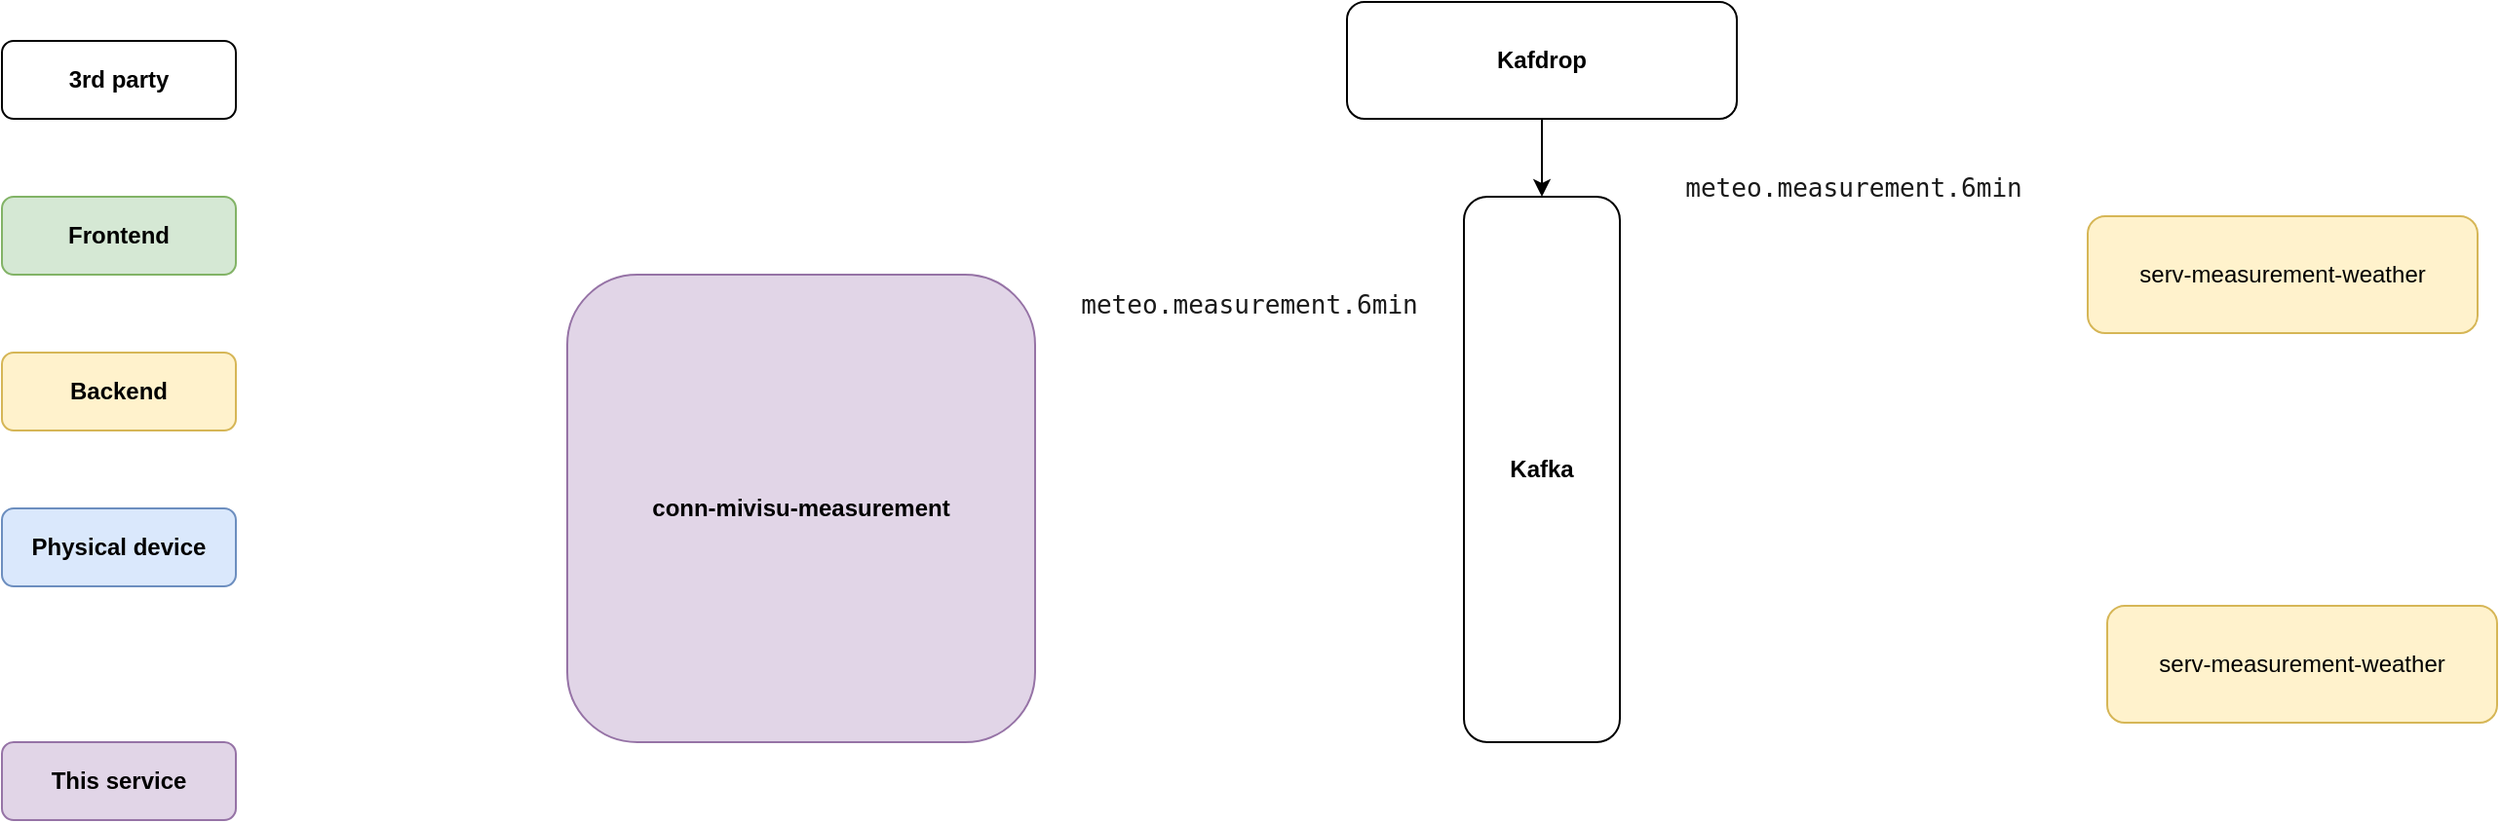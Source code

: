 <mxfile version="16.4.11" type="github">
  <diagram id="wA0hzn4Ay4TrUHlUC8Ii" name="Page-1">
    <mxGraphModel dx="1420" dy="802" grid="1" gridSize="10" guides="1" tooltips="1" connect="1" arrows="1" fold="1" page="1" pageScale="1" pageWidth="1600" pageHeight="900" math="0" shadow="0">
      <root>
        <mxCell id="0" />
        <mxCell id="1" parent="0" />
        <mxCell id="dccarPTsg09yo4rJbbnG-1" value="&lt;b&gt;Frontend&lt;/b&gt;" style="rounded=1;whiteSpace=wrap;html=1;fillColor=#d5e8d4;strokeColor=#82b366;" parent="1" vertex="1">
          <mxGeometry x="80" y="280" width="120" height="40" as="geometry" />
        </mxCell>
        <mxCell id="dccarPTsg09yo4rJbbnG-2" value="&lt;b&gt;Backend&lt;/b&gt;" style="rounded=1;whiteSpace=wrap;html=1;fillColor=#fff2cc;strokeColor=#d6b656;" parent="1" vertex="1">
          <mxGeometry x="80" y="360" width="120" height="40" as="geometry" />
        </mxCell>
        <mxCell id="dccarPTsg09yo4rJbbnG-3" value="&lt;b&gt;Physical device&lt;/b&gt;" style="rounded=1;whiteSpace=wrap;html=1;fillColor=#dae8fc;strokeColor=#6c8ebf;" parent="1" vertex="1">
          <mxGeometry x="80" y="440" width="120" height="40" as="geometry" />
        </mxCell>
        <mxCell id="dccarPTsg09yo4rJbbnG-4" value="&lt;b&gt;This service&lt;/b&gt;" style="rounded=1;whiteSpace=wrap;html=1;fillColor=#e1d5e7;strokeColor=#9673a6;" parent="1" vertex="1">
          <mxGeometry x="80" y="560" width="120" height="40" as="geometry" />
        </mxCell>
        <mxCell id="dccarPTsg09yo4rJbbnG-5" value="&lt;b&gt;Kafdrop&lt;/b&gt;" style="rounded=1;whiteSpace=wrap;html=1;" parent="1" vertex="1">
          <mxGeometry x="770" y="180" width="200" height="60" as="geometry" />
        </mxCell>
        <mxCell id="dccarPTsg09yo4rJbbnG-6" value="&lt;b&gt;Kafka&lt;/b&gt;" style="rounded=1;whiteSpace=wrap;html=1;" parent="1" vertex="1">
          <mxGeometry x="830" y="280" width="80" height="280" as="geometry" />
        </mxCell>
        <mxCell id="dccarPTsg09yo4rJbbnG-7" value="" style="endArrow=classic;html=1;rounded=0;fontColor=#1A1A1A;entryX=0.5;entryY=0;entryDx=0;entryDy=0;" parent="1" source="dccarPTsg09yo4rJbbnG-5" target="dccarPTsg09yo4rJbbnG-6" edge="1">
          <mxGeometry width="50" height="50" relative="1" as="geometry">
            <mxPoint x="760" y="390" as="sourcePoint" />
            <mxPoint x="810" y="340" as="targetPoint" />
          </mxGeometry>
        </mxCell>
        <mxCell id="dccarPTsg09yo4rJbbnG-8" value="serv-measurement-weather" style="rounded=1;whiteSpace=wrap;html=1;fillColor=#fff2cc;strokeColor=#d6b656;" parent="1" vertex="1">
          <mxGeometry x="1160" y="490" width="200" height="60" as="geometry" />
        </mxCell>
        <mxCell id="dccarPTsg09yo4rJbbnG-9" value="&lt;pre&gt;&lt;font face=&quot;jetbrains mono, monospace&quot; color=&quot;#1a1a1a&quot;&gt;&lt;span style=&quot;font-size: 13.067px ; background-color: rgb(255 , 255 , 255)&quot;&gt;meteo.measurement.6min&lt;/span&gt;&lt;/font&gt;&lt;/pre&gt;" style="text;html=1;strokeColor=none;fillColor=none;align=center;verticalAlign=middle;whiteSpace=wrap;rounded=0;" parent="1" vertex="1">
          <mxGeometry x="940" y="260" width="180" height="30" as="geometry" />
        </mxCell>
        <mxCell id="dccarPTsg09yo4rJbbnG-10" value="&lt;b&gt;3rd party&lt;/b&gt;" style="rounded=1;whiteSpace=wrap;html=1;" parent="1" vertex="1">
          <mxGeometry x="80" y="200" width="120" height="40" as="geometry" />
        </mxCell>
        <mxCell id="dccarPTsg09yo4rJbbnG-11" value="&lt;b&gt;conn-mivisu-measurement&lt;/b&gt;" style="rounded=1;whiteSpace=wrap;html=1;fillColor=#e1d5e7;strokeColor=#9673a6;" parent="1" vertex="1">
          <mxGeometry x="370" y="320" width="240" height="240" as="geometry" />
        </mxCell>
        <mxCell id="dccarPTsg09yo4rJbbnG-13" value="&lt;pre&gt;&lt;font face=&quot;jetbrains mono, monospace&quot; color=&quot;#1a1a1a&quot;&gt;&lt;span style=&quot;font-size: 13.067px ; background-color: rgb(255 , 255 , 255)&quot;&gt;meteo.measurement.6min&lt;/span&gt;&lt;/font&gt;&lt;font color=&quot;#bbbbbb&quot; face=&quot;jetbrains mono, monospace&quot; style=&quot;background-color: rgb(40 , 44 , 52)&quot;&gt;&lt;span style=&quot;font-size: 9.8pt&quot;&gt;&lt;br&gt;&lt;/span&gt;&lt;/font&gt;&lt;/pre&gt;" style="text;html=1;strokeColor=none;fillColor=none;align=center;verticalAlign=middle;whiteSpace=wrap;rounded=0;" parent="1" vertex="1">
          <mxGeometry x="630" y="320" width="180" height="30" as="geometry" />
        </mxCell>
        <mxCell id="vcyfw_OMsSbMO_6Ew6Re-1" value="serv-measurement-weather" style="rounded=1;whiteSpace=wrap;html=1;fillColor=#fff2cc;strokeColor=#d6b656;" vertex="1" parent="1">
          <mxGeometry x="1150" y="290" width="200" height="60" as="geometry" />
        </mxCell>
      </root>
    </mxGraphModel>
  </diagram>
</mxfile>
